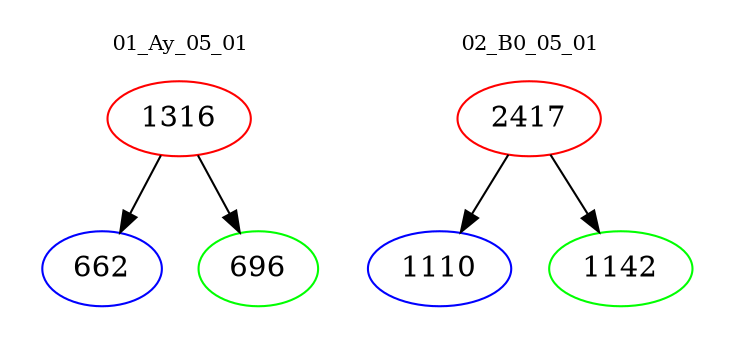 digraph{
subgraph cluster_0 {
color = white
label = "01_Ay_05_01";
fontsize=10;
T0_1316 [label="1316", color="red"]
T0_1316 -> T0_662 [color="black"]
T0_662 [label="662", color="blue"]
T0_1316 -> T0_696 [color="black"]
T0_696 [label="696", color="green"]
}
subgraph cluster_1 {
color = white
label = "02_B0_05_01";
fontsize=10;
T1_2417 [label="2417", color="red"]
T1_2417 -> T1_1110 [color="black"]
T1_1110 [label="1110", color="blue"]
T1_2417 -> T1_1142 [color="black"]
T1_1142 [label="1142", color="green"]
}
}
